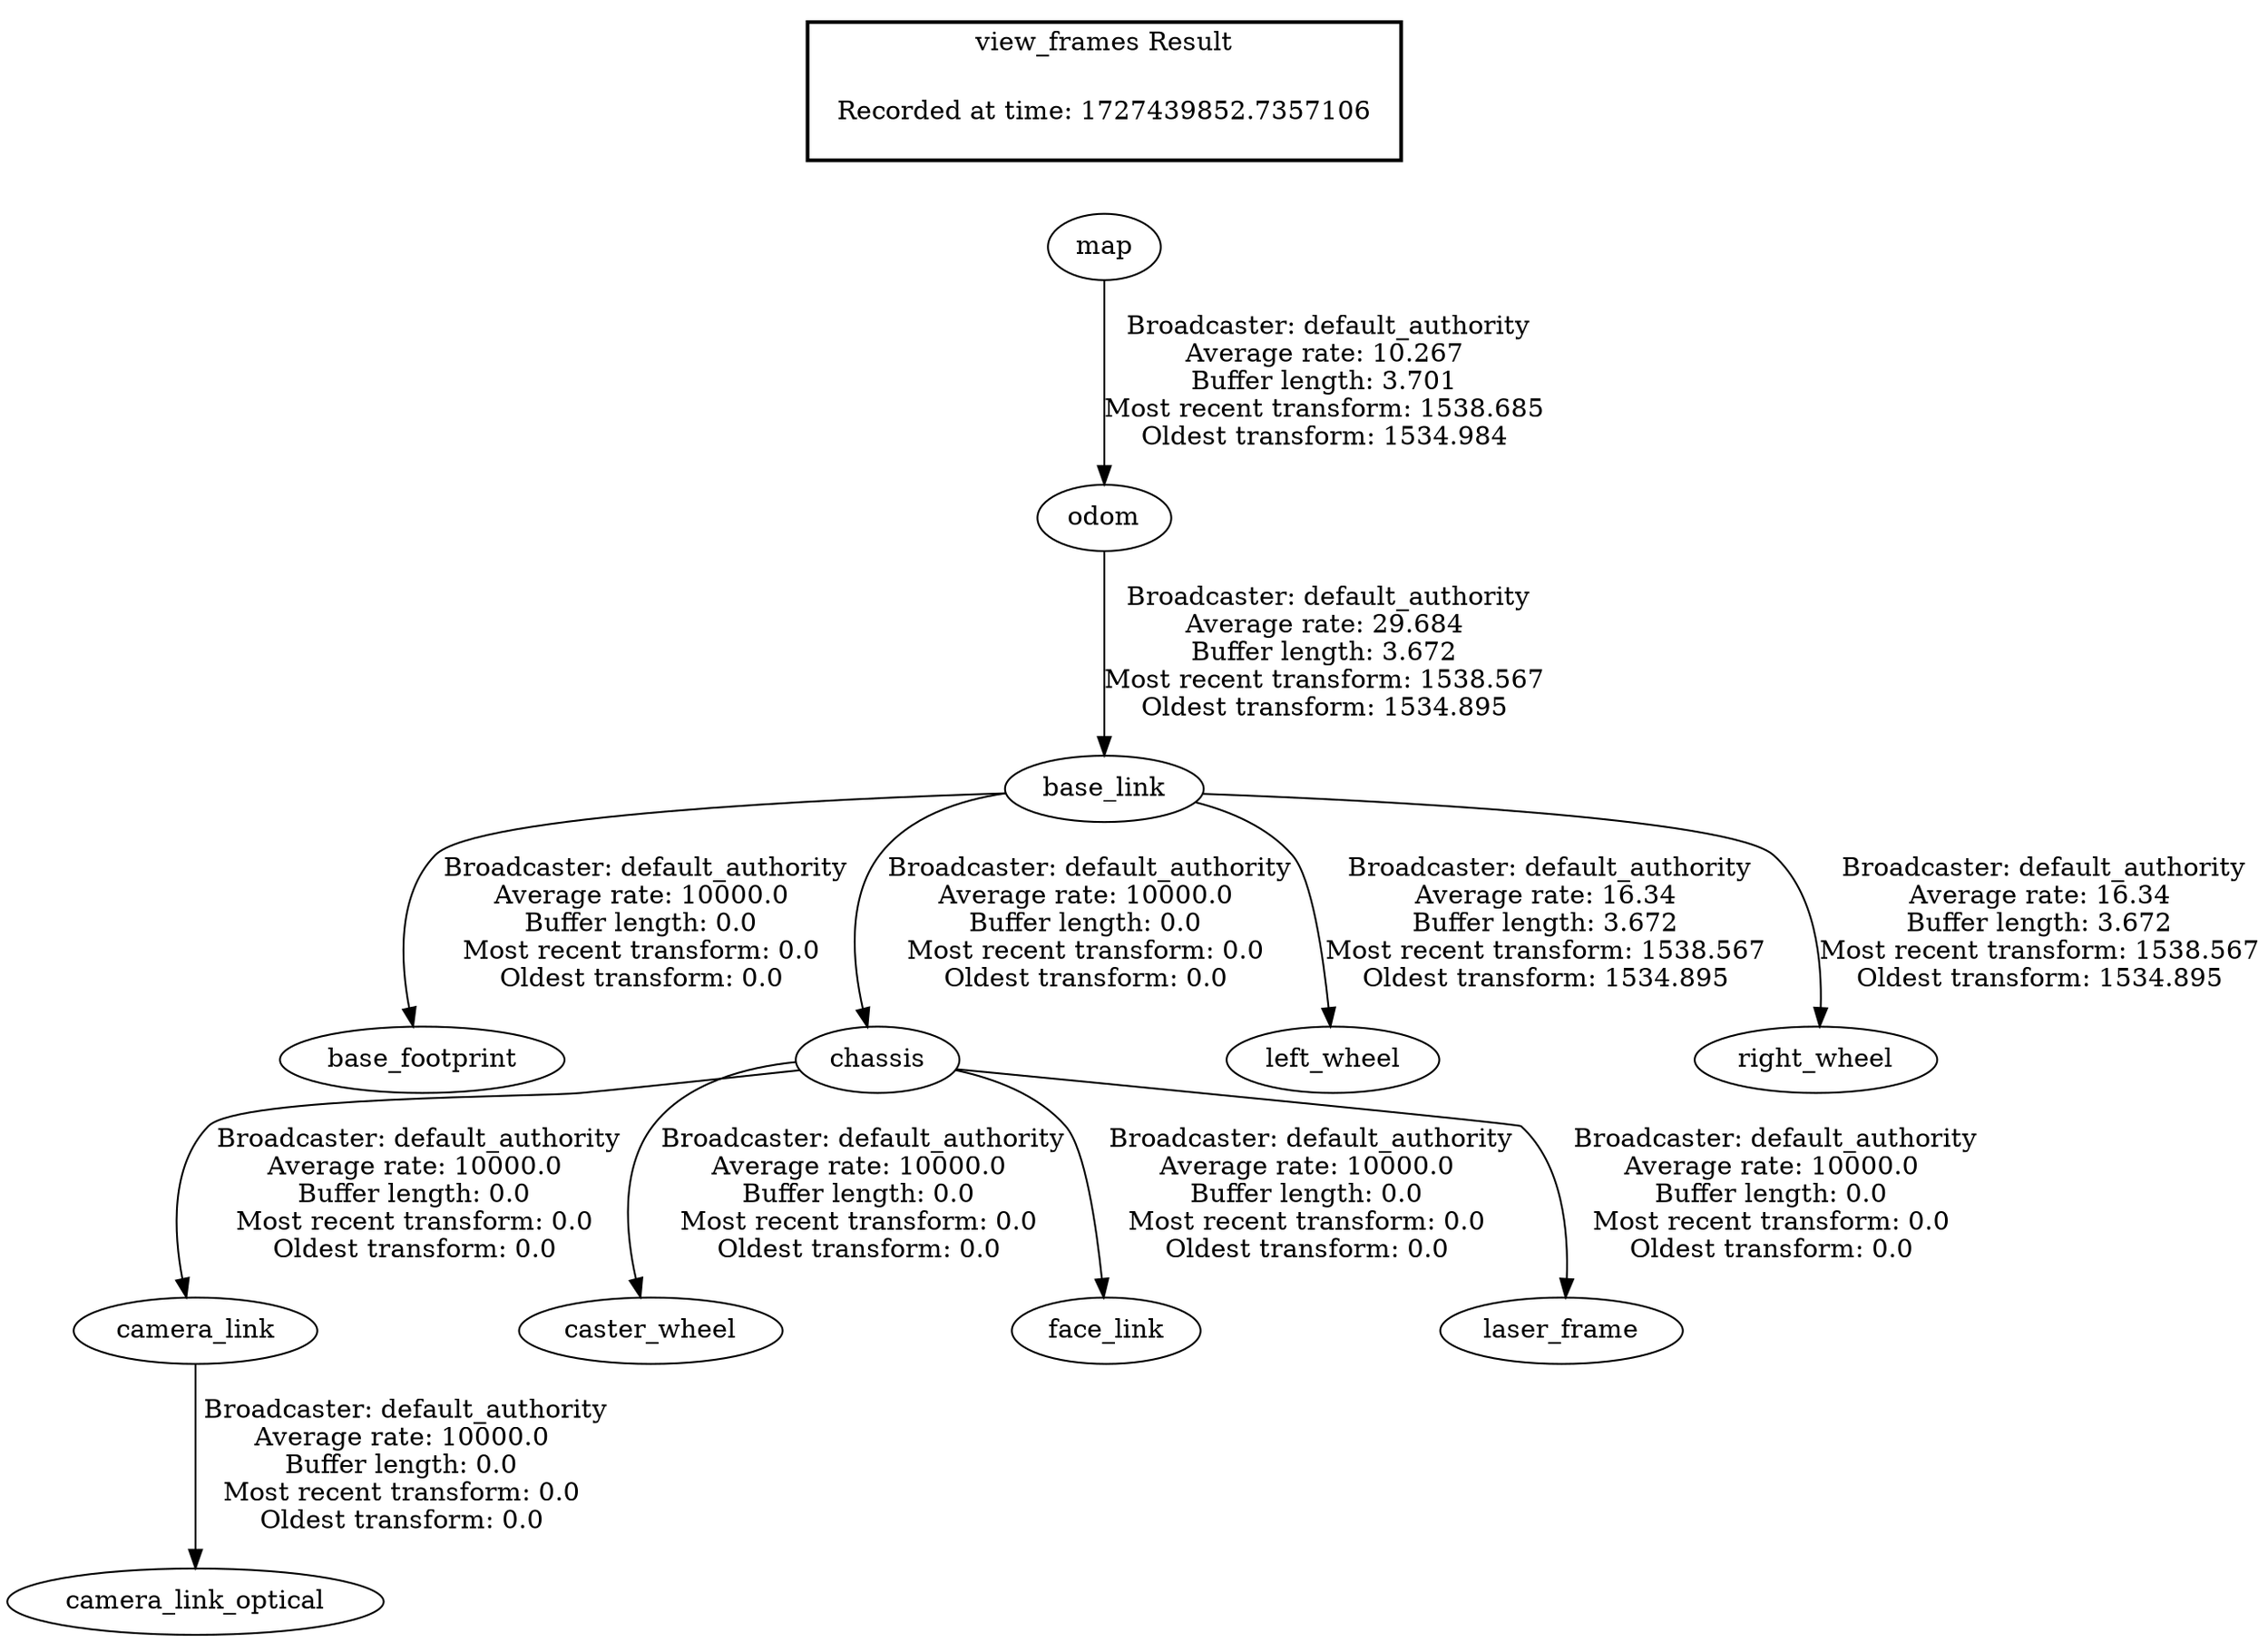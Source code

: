 digraph G {
"map" -> "odom"[label=" Broadcaster: default_authority\nAverage rate: 10.267\nBuffer length: 3.701\nMost recent transform: 1538.685\nOldest transform: 1534.984\n"];
"base_link" -> "base_footprint"[label=" Broadcaster: default_authority\nAverage rate: 10000.0\nBuffer length: 0.0\nMost recent transform: 0.0\nOldest transform: 0.0\n"];
"odom" -> "base_link"[label=" Broadcaster: default_authority\nAverage rate: 29.684\nBuffer length: 3.672\nMost recent transform: 1538.567\nOldest transform: 1534.895\n"];
"chassis" -> "camera_link"[label=" Broadcaster: default_authority\nAverage rate: 10000.0\nBuffer length: 0.0\nMost recent transform: 0.0\nOldest transform: 0.0\n"];
"base_link" -> "chassis"[label=" Broadcaster: default_authority\nAverage rate: 10000.0\nBuffer length: 0.0\nMost recent transform: 0.0\nOldest transform: 0.0\n"];
"camera_link" -> "camera_link_optical"[label=" Broadcaster: default_authority\nAverage rate: 10000.0\nBuffer length: 0.0\nMost recent transform: 0.0\nOldest transform: 0.0\n"];
"chassis" -> "caster_wheel"[label=" Broadcaster: default_authority\nAverage rate: 10000.0\nBuffer length: 0.0\nMost recent transform: 0.0\nOldest transform: 0.0\n"];
"chassis" -> "face_link"[label=" Broadcaster: default_authority\nAverage rate: 10000.0\nBuffer length: 0.0\nMost recent transform: 0.0\nOldest transform: 0.0\n"];
"chassis" -> "laser_frame"[label=" Broadcaster: default_authority\nAverage rate: 10000.0\nBuffer length: 0.0\nMost recent transform: 0.0\nOldest transform: 0.0\n"];
"base_link" -> "left_wheel"[label=" Broadcaster: default_authority\nAverage rate: 16.34\nBuffer length: 3.672\nMost recent transform: 1538.567\nOldest transform: 1534.895\n"];
"base_link" -> "right_wheel"[label=" Broadcaster: default_authority\nAverage rate: 16.34\nBuffer length: 3.672\nMost recent transform: 1538.567\nOldest transform: 1534.895\n"];
edge [style=invis];
 subgraph cluster_legend { style=bold; color=black; label ="view_frames Result";
"Recorded at time: 1727439852.7357106"[ shape=plaintext ] ;
}->"map";
}